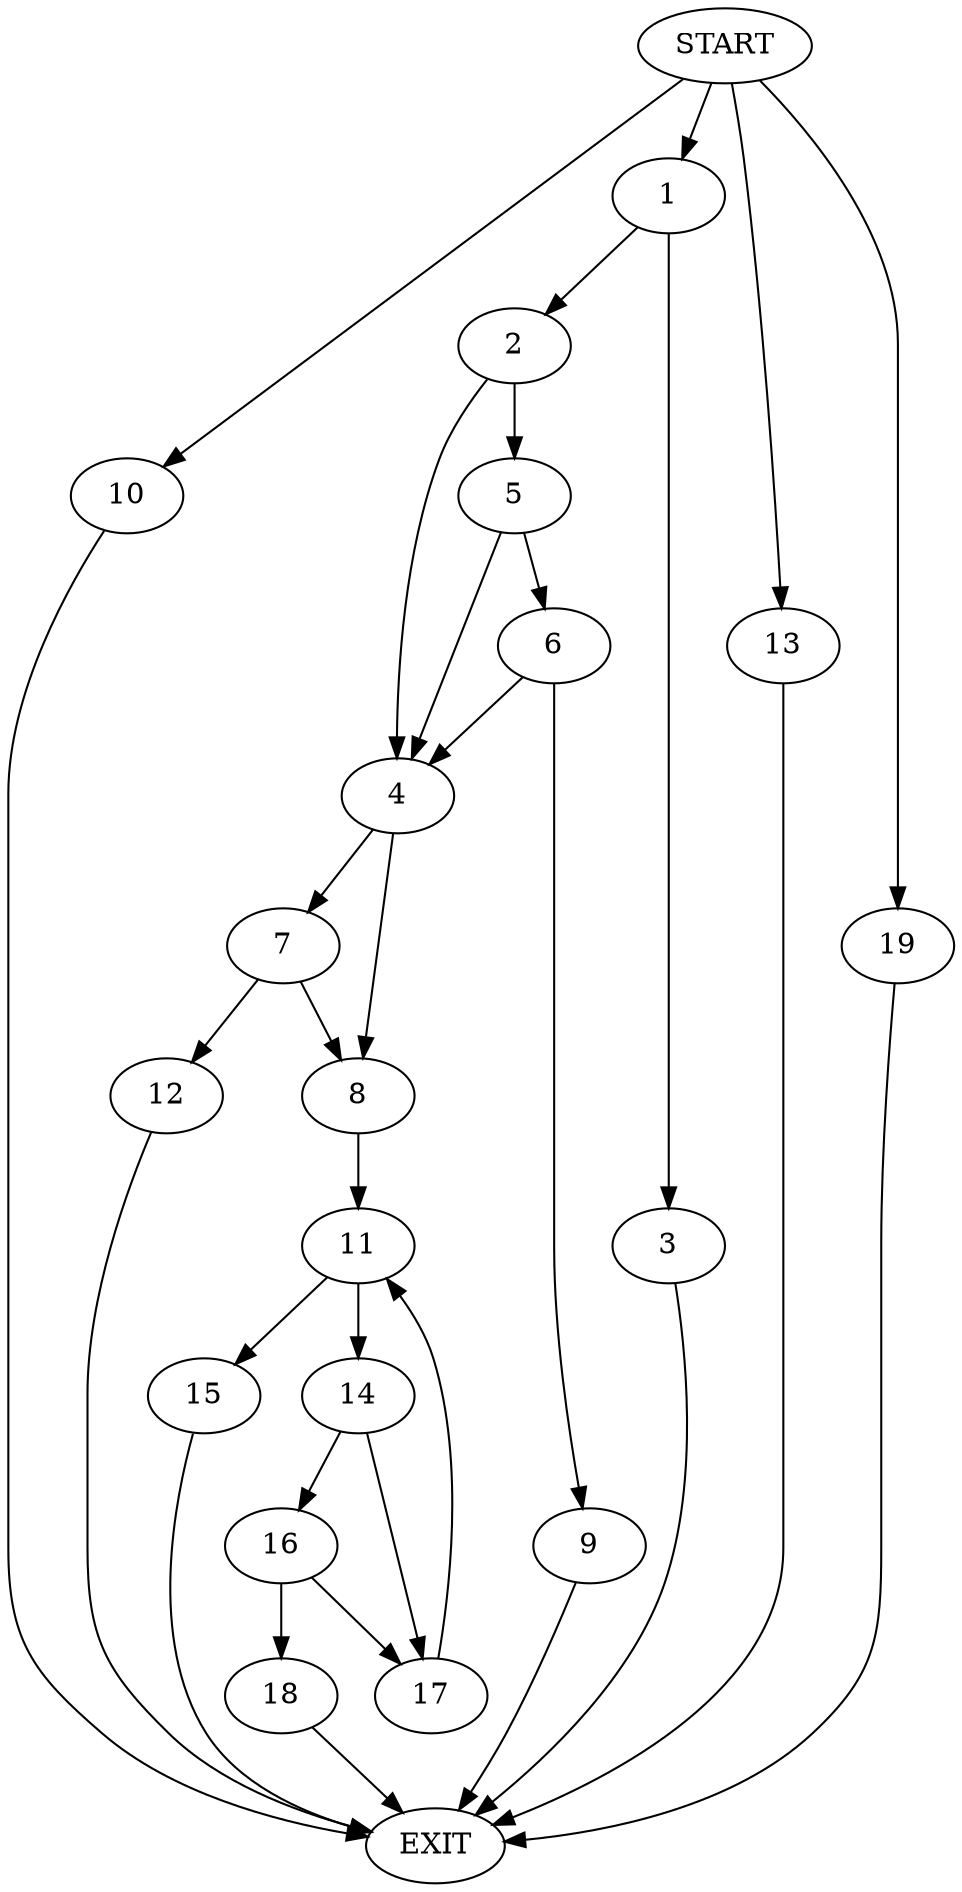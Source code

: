 digraph {
0 [label="START"]
20 [label="EXIT"]
0 -> 1
1 -> 2
1 -> 3
3 -> 20
2 -> 4
2 -> 5
5 -> 6
5 -> 4
4 -> 7
4 -> 8
6 -> 4
6 -> 9
0 -> 10
10 -> 20
9 -> 20
8 -> 11
7 -> 8
7 -> 12
0 -> 13
13 -> 20
12 -> 20
11 -> 14
11 -> 15
15 -> 20
14 -> 16
14 -> 17
16 -> 17
16 -> 18
17 -> 11
0 -> 19
19 -> 20
18 -> 20
}
